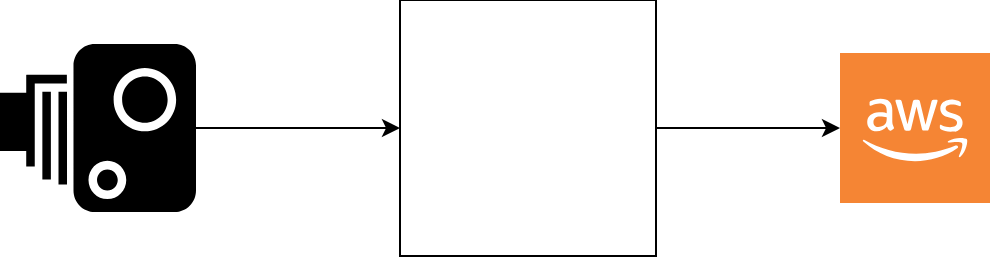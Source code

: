 <mxfile version="15.5.1"><diagram id="X-460syJ3HuL0HNYK7ty" name="Page-1"><mxGraphModel dx="1038" dy="546" grid="1" gridSize="10" guides="1" tooltips="1" connect="1" arrows="1" fold="1" page="1" pageScale="1" pageWidth="850" pageHeight="1100" math="0" shadow="0"><root><mxCell id="0"/><mxCell id="1" parent="0"/><mxCell id="1rzYKB_Qht0oT_83Bg2z-5" value="" style="edgeStyle=orthogonalEdgeStyle;rounded=0;orthogonalLoop=1;jettySize=auto;html=1;" edge="1" parent="1" source="1rzYKB_Qht0oT_83Bg2z-2" target="1rzYKB_Qht0oT_83Bg2z-3"><mxGeometry relative="1" as="geometry"/></mxCell><mxCell id="1rzYKB_Qht0oT_83Bg2z-2" value="" style="shape=mxgraph.signs.tech.camera_1;html=1;pointerEvents=1;fillColor=#000000;strokeColor=none;verticalLabelPosition=bottom;verticalAlign=top;align=center;rotation=-180;" vertex="1" parent="1"><mxGeometry x="80" y="112" width="98" height="84" as="geometry"/></mxCell><mxCell id="1rzYKB_Qht0oT_83Bg2z-6" value="" style="edgeStyle=orthogonalEdgeStyle;rounded=0;orthogonalLoop=1;jettySize=auto;html=1;" edge="1" parent="1" source="1rzYKB_Qht0oT_83Bg2z-3" target="1rzYKB_Qht0oT_83Bg2z-4"><mxGeometry relative="1" as="geometry"/></mxCell><mxCell id="1rzYKB_Qht0oT_83Bg2z-3" value="" style="shape=image;html=1;verticalAlign=top;verticalLabelPosition=bottom;labelBackgroundColor=#ffffff;imageAspect=0;aspect=fixed;image=https://cdn3.iconfinder.com/data/icons/logos-and-brands-adobe/512/272_Raspberry_Pi-128.png;imageBorder=default;" vertex="1" parent="1"><mxGeometry x="280" y="90" width="128" height="128" as="geometry"/></mxCell><mxCell id="1rzYKB_Qht0oT_83Bg2z-4" value="" style="outlineConnect=0;dashed=0;verticalLabelPosition=bottom;verticalAlign=top;align=center;html=1;shape=mxgraph.aws3.cloud_2;fillColor=#F58534;gradientColor=none;" vertex="1" parent="1"><mxGeometry x="500" y="116.5" width="75" height="75" as="geometry"/></mxCell></root></mxGraphModel></diagram></mxfile>